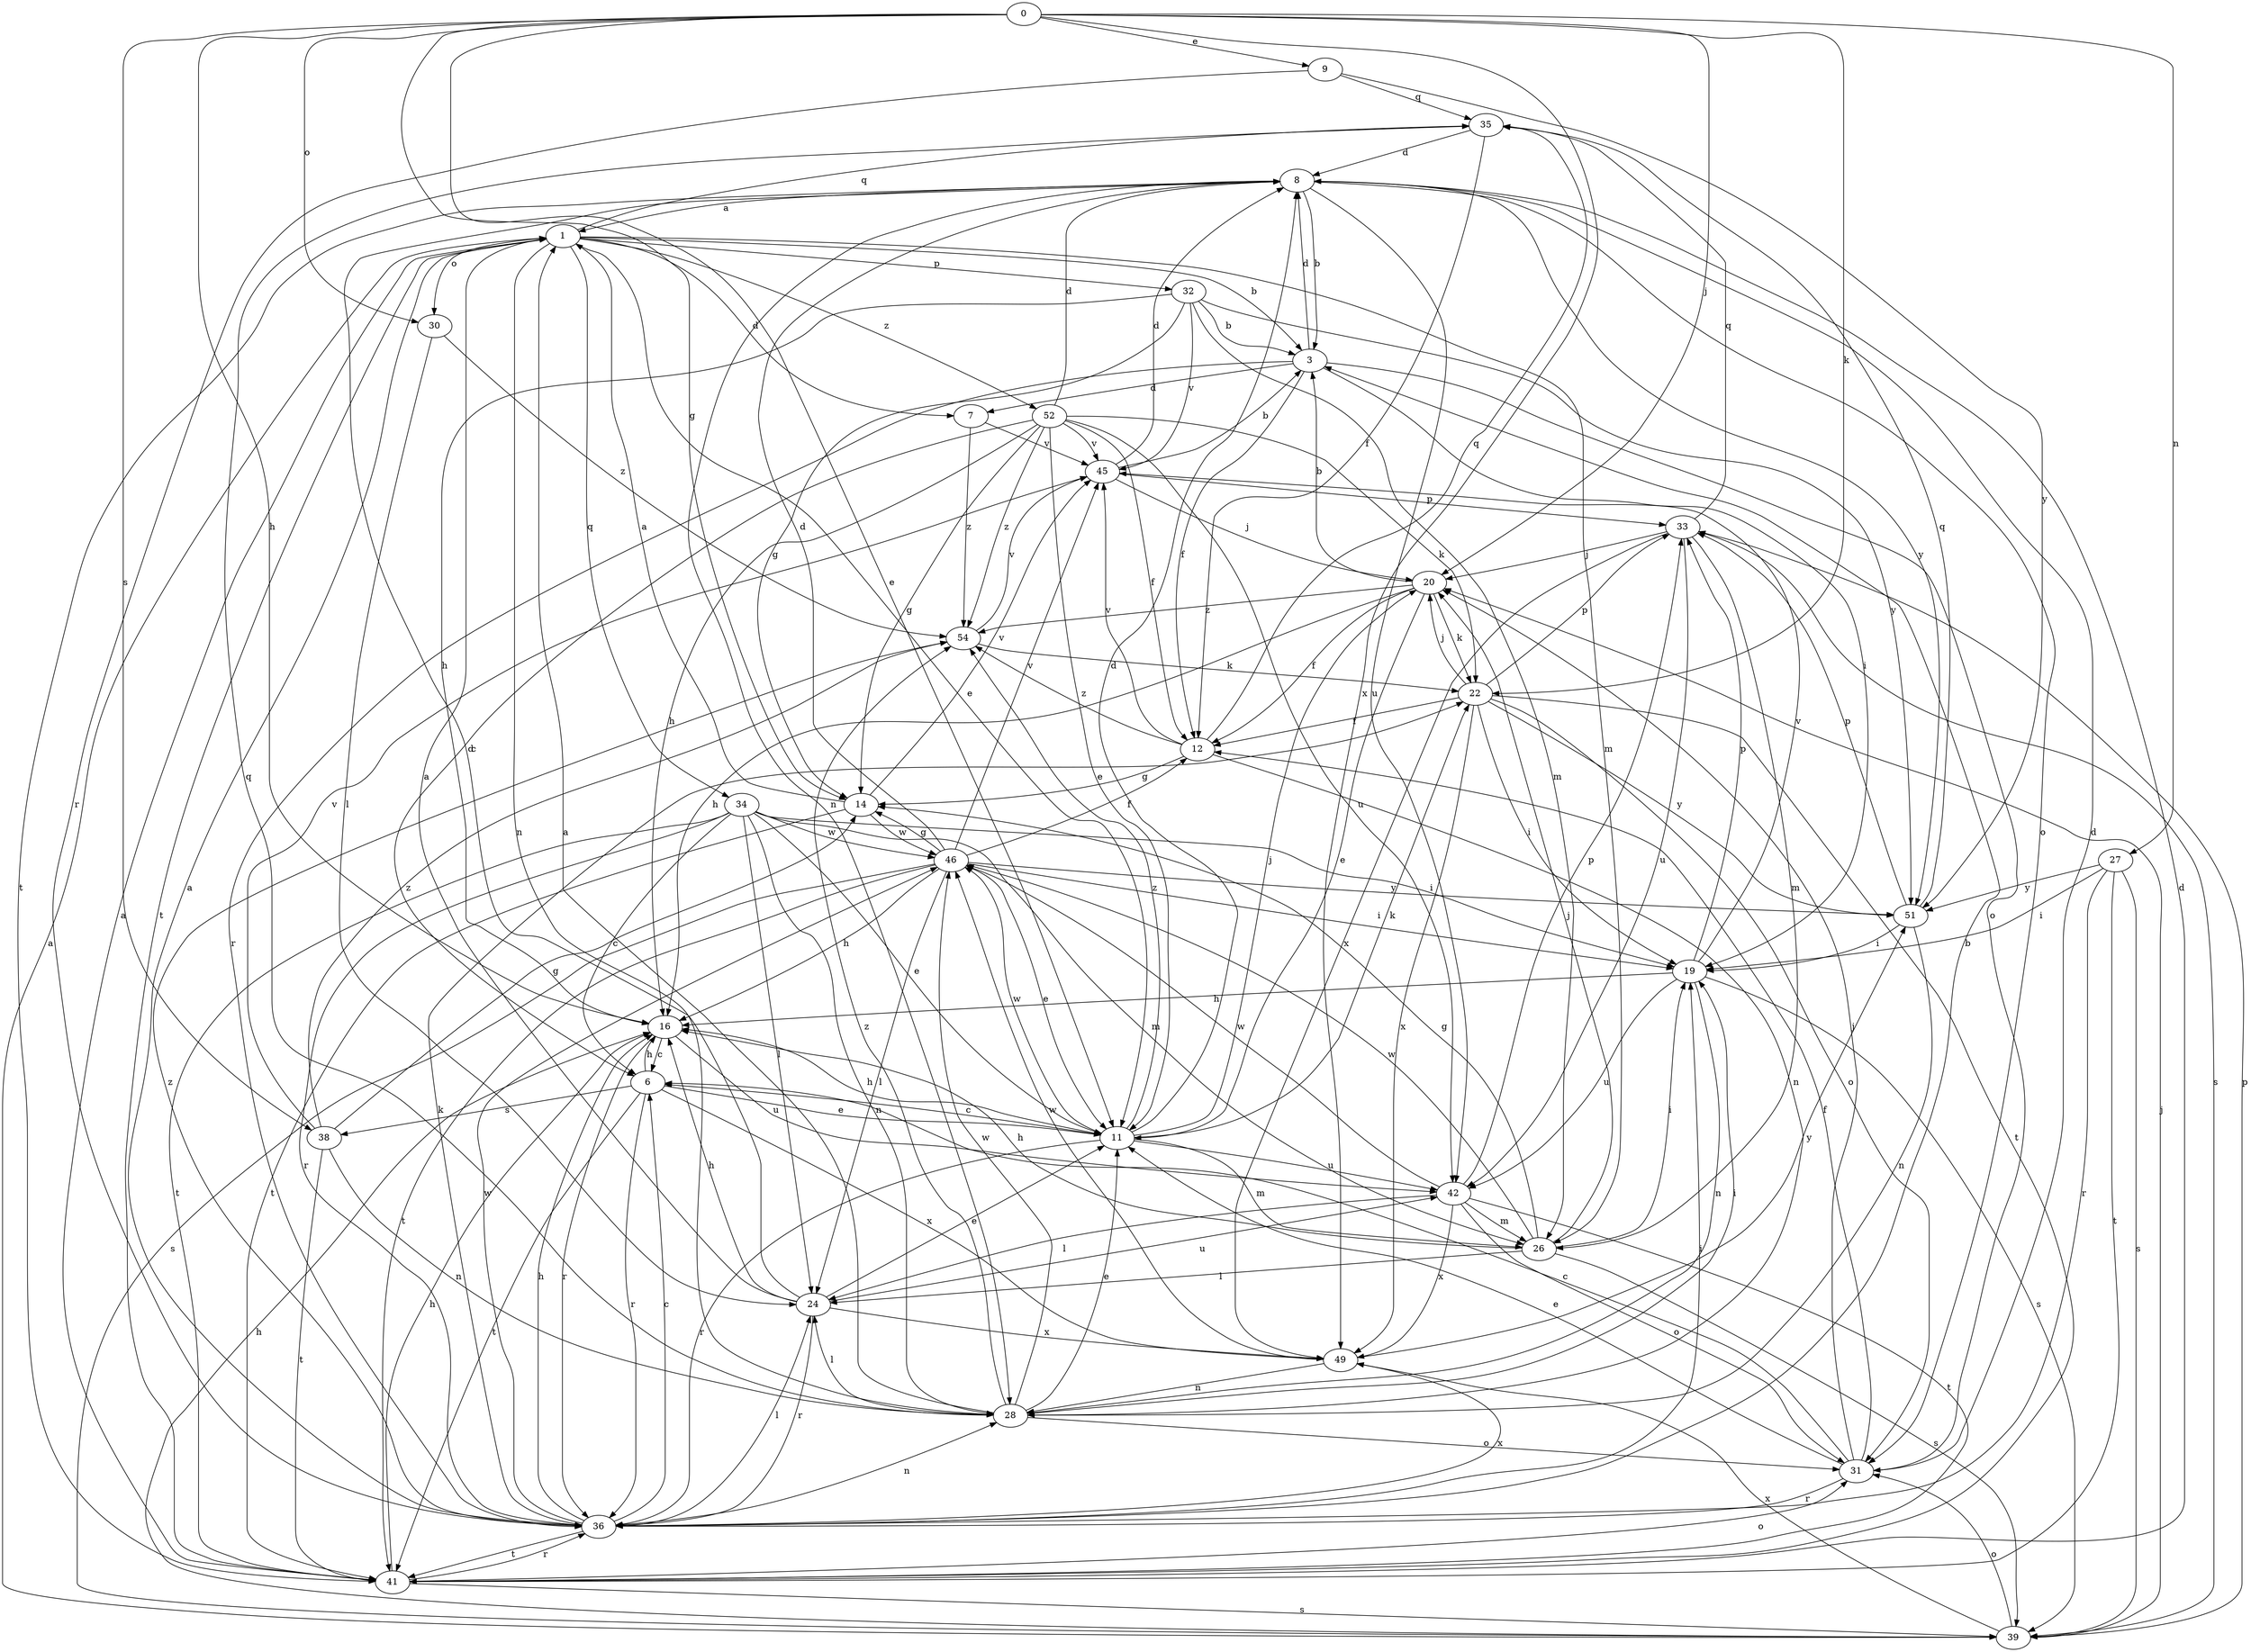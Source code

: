strict digraph  {
0;
1;
3;
6;
7;
8;
9;
11;
12;
14;
16;
19;
20;
22;
24;
26;
27;
28;
30;
31;
32;
33;
34;
35;
36;
38;
39;
41;
42;
45;
46;
49;
51;
52;
54;
0 -> 9  [label=e];
0 -> 11  [label=e];
0 -> 14  [label=g];
0 -> 16  [label=h];
0 -> 20  [label=j];
0 -> 22  [label=k];
0 -> 27  [label=n];
0 -> 30  [label=o];
0 -> 38  [label=s];
0 -> 49  [label=x];
1 -> 3  [label=b];
1 -> 7  [label=d];
1 -> 11  [label=e];
1 -> 26  [label=m];
1 -> 28  [label=n];
1 -> 30  [label=o];
1 -> 32  [label=p];
1 -> 34  [label=q];
1 -> 35  [label=q];
1 -> 41  [label=t];
1 -> 52  [label=z];
3 -> 7  [label=d];
3 -> 8  [label=d];
3 -> 12  [label=f];
3 -> 19  [label=i];
3 -> 31  [label=o];
3 -> 36  [label=r];
6 -> 11  [label=e];
6 -> 16  [label=h];
6 -> 36  [label=r];
6 -> 38  [label=s];
6 -> 41  [label=t];
6 -> 49  [label=x];
7 -> 45  [label=v];
7 -> 54  [label=z];
8 -> 1  [label=a];
8 -> 3  [label=b];
8 -> 28  [label=n];
8 -> 31  [label=o];
8 -> 41  [label=t];
8 -> 42  [label=u];
8 -> 51  [label=y];
9 -> 35  [label=q];
9 -> 36  [label=r];
9 -> 51  [label=y];
11 -> 6  [label=c];
11 -> 8  [label=d];
11 -> 16  [label=h];
11 -> 20  [label=j];
11 -> 22  [label=k];
11 -> 26  [label=m];
11 -> 36  [label=r];
11 -> 42  [label=u];
11 -> 46  [label=w];
11 -> 54  [label=z];
12 -> 14  [label=g];
12 -> 28  [label=n];
12 -> 35  [label=q];
12 -> 45  [label=v];
12 -> 54  [label=z];
14 -> 1  [label=a];
14 -> 41  [label=t];
14 -> 45  [label=v];
14 -> 46  [label=w];
16 -> 6  [label=c];
16 -> 36  [label=r];
16 -> 42  [label=u];
19 -> 16  [label=h];
19 -> 28  [label=n];
19 -> 33  [label=p];
19 -> 39  [label=s];
19 -> 42  [label=u];
19 -> 45  [label=v];
20 -> 3  [label=b];
20 -> 11  [label=e];
20 -> 12  [label=f];
20 -> 16  [label=h];
20 -> 22  [label=k];
20 -> 54  [label=z];
22 -> 12  [label=f];
22 -> 19  [label=i];
22 -> 20  [label=j];
22 -> 31  [label=o];
22 -> 33  [label=p];
22 -> 41  [label=t];
22 -> 49  [label=x];
22 -> 51  [label=y];
24 -> 1  [label=a];
24 -> 8  [label=d];
24 -> 11  [label=e];
24 -> 16  [label=h];
24 -> 36  [label=r];
24 -> 42  [label=u];
24 -> 49  [label=x];
26 -> 14  [label=g];
26 -> 16  [label=h];
26 -> 19  [label=i];
26 -> 20  [label=j];
26 -> 24  [label=l];
26 -> 39  [label=s];
26 -> 46  [label=w];
27 -> 19  [label=i];
27 -> 36  [label=r];
27 -> 39  [label=s];
27 -> 41  [label=t];
27 -> 51  [label=y];
28 -> 1  [label=a];
28 -> 11  [label=e];
28 -> 19  [label=i];
28 -> 24  [label=l];
28 -> 31  [label=o];
28 -> 35  [label=q];
28 -> 46  [label=w];
28 -> 54  [label=z];
30 -> 24  [label=l];
30 -> 54  [label=z];
31 -> 6  [label=c];
31 -> 8  [label=d];
31 -> 11  [label=e];
31 -> 12  [label=f];
31 -> 20  [label=j];
31 -> 36  [label=r];
32 -> 3  [label=b];
32 -> 14  [label=g];
32 -> 16  [label=h];
32 -> 26  [label=m];
32 -> 45  [label=v];
32 -> 51  [label=y];
33 -> 20  [label=j];
33 -> 26  [label=m];
33 -> 35  [label=q];
33 -> 39  [label=s];
33 -> 42  [label=u];
33 -> 49  [label=x];
34 -> 6  [label=c];
34 -> 11  [label=e];
34 -> 19  [label=i];
34 -> 24  [label=l];
34 -> 26  [label=m];
34 -> 28  [label=n];
34 -> 36  [label=r];
34 -> 41  [label=t];
34 -> 46  [label=w];
35 -> 8  [label=d];
35 -> 12  [label=f];
36 -> 1  [label=a];
36 -> 3  [label=b];
36 -> 6  [label=c];
36 -> 16  [label=h];
36 -> 19  [label=i];
36 -> 22  [label=k];
36 -> 24  [label=l];
36 -> 28  [label=n];
36 -> 41  [label=t];
36 -> 46  [label=w];
36 -> 49  [label=x];
36 -> 54  [label=z];
38 -> 14  [label=g];
38 -> 28  [label=n];
38 -> 41  [label=t];
38 -> 45  [label=v];
38 -> 54  [label=z];
39 -> 1  [label=a];
39 -> 16  [label=h];
39 -> 20  [label=j];
39 -> 31  [label=o];
39 -> 33  [label=p];
39 -> 49  [label=x];
41 -> 1  [label=a];
41 -> 8  [label=d];
41 -> 16  [label=h];
41 -> 31  [label=o];
41 -> 36  [label=r];
41 -> 39  [label=s];
42 -> 24  [label=l];
42 -> 26  [label=m];
42 -> 31  [label=o];
42 -> 33  [label=p];
42 -> 41  [label=t];
42 -> 46  [label=w];
42 -> 49  [label=x];
45 -> 3  [label=b];
45 -> 8  [label=d];
45 -> 20  [label=j];
45 -> 33  [label=p];
46 -> 8  [label=d];
46 -> 11  [label=e];
46 -> 12  [label=f];
46 -> 14  [label=g];
46 -> 16  [label=h];
46 -> 19  [label=i];
46 -> 24  [label=l];
46 -> 39  [label=s];
46 -> 41  [label=t];
46 -> 45  [label=v];
46 -> 51  [label=y];
49 -> 28  [label=n];
49 -> 46  [label=w];
49 -> 51  [label=y];
51 -> 19  [label=i];
51 -> 28  [label=n];
51 -> 33  [label=p];
51 -> 35  [label=q];
52 -> 6  [label=c];
52 -> 8  [label=d];
52 -> 11  [label=e];
52 -> 12  [label=f];
52 -> 14  [label=g];
52 -> 16  [label=h];
52 -> 22  [label=k];
52 -> 42  [label=u];
52 -> 45  [label=v];
52 -> 54  [label=z];
54 -> 22  [label=k];
54 -> 45  [label=v];
}
